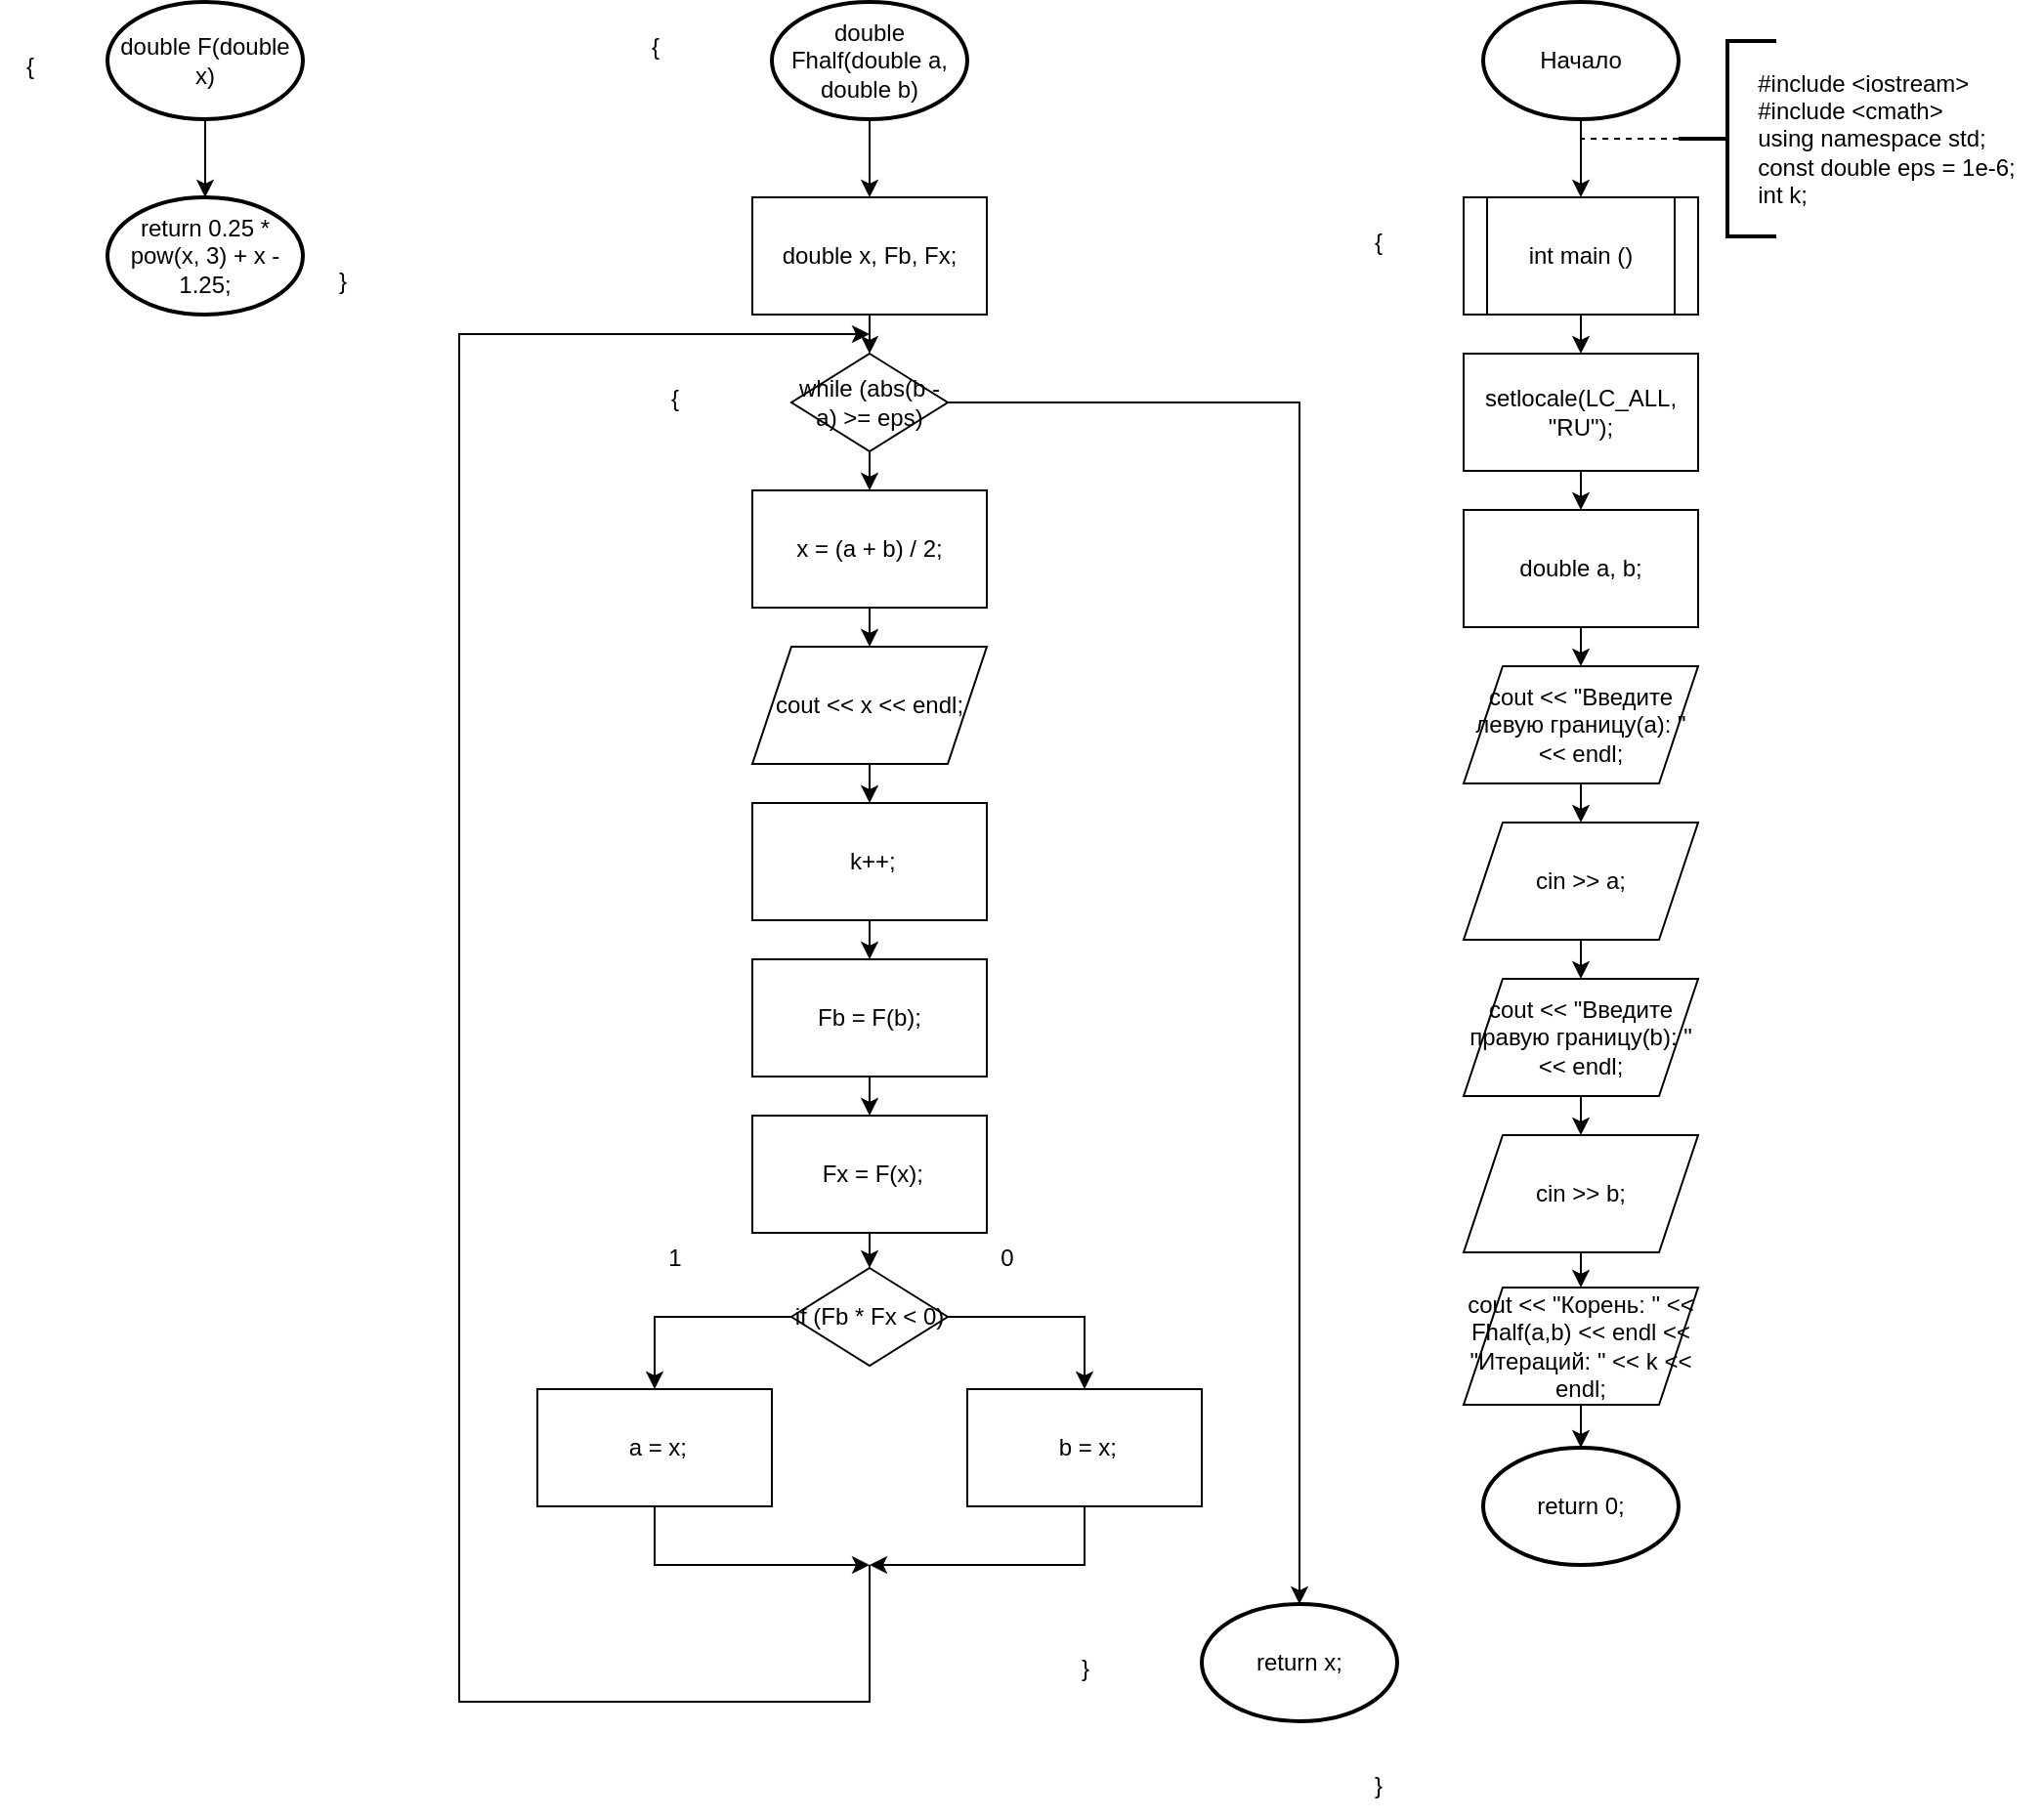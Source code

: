 <mxfile version="25.0.2">
  <diagram name="Страница — 1" id="E9sKwaxfP-fNiSZCLzTv">
    <mxGraphModel dx="2977" dy="1195" grid="1" gridSize="10" guides="1" tooltips="1" connect="1" arrows="1" fold="1" page="1" pageScale="1" pageWidth="827" pageHeight="1169" math="0" shadow="0">
      <root>
        <mxCell id="0" />
        <mxCell id="1" parent="0" />
        <mxCell id="Q1UHGMPuRqwZU61wN0WA-6" style="edgeStyle=orthogonalEdgeStyle;rounded=0;orthogonalLoop=1;jettySize=auto;html=1;exitX=0.5;exitY=1;exitDx=0;exitDy=0;exitPerimeter=0;entryX=0.5;entryY=0;entryDx=0;entryDy=0;" parent="1" source="Q1UHGMPuRqwZU61wN0WA-1" target="Q1UHGMPuRqwZU61wN0WA-5" edge="1">
          <mxGeometry relative="1" as="geometry" />
        </mxCell>
        <mxCell id="Q1UHGMPuRqwZU61wN0WA-1" value="Начало" style="strokeWidth=2;html=1;shape=mxgraph.flowchart.start_1;whiteSpace=wrap;" parent="1" vertex="1">
          <mxGeometry x="364" y="10" width="100" height="60" as="geometry" />
        </mxCell>
        <mxCell id="Q1UHGMPuRqwZU61wN0WA-2" value="" style="strokeWidth=2;html=1;shape=mxgraph.flowchart.annotation_2;align=left;labelPosition=right;pointerEvents=1;" parent="1" vertex="1">
          <mxGeometry x="464" y="30" width="50" height="100" as="geometry" />
        </mxCell>
        <mxCell id="Q1UHGMPuRqwZU61wN0WA-3" value="&lt;div style=&quot;text-align: justify;&quot;&gt;#include &amp;lt;iostream&amp;gt;&lt;/div&gt;&lt;div style=&quot;text-align: justify;&quot;&gt;#include &amp;lt;cmath&amp;gt;&lt;/div&gt;&lt;div style=&quot;text-align: justify;&quot;&gt;using namespace std;&lt;/div&gt;&lt;div style=&quot;text-align: justify;&quot;&gt;const double eps = 1e-6;&lt;/div&gt;&lt;div style=&quot;text-align: justify;&quot;&gt;int k;&lt;/div&gt;" style="text;html=1;align=center;verticalAlign=middle;resizable=0;points=[];autosize=1;strokeColor=none;fillColor=none;" parent="1" vertex="1">
          <mxGeometry x="490" y="35" width="160" height="90" as="geometry" />
        </mxCell>
        <mxCell id="Q1UHGMPuRqwZU61wN0WA-4" value="" style="endArrow=none;dashed=1;html=1;rounded=0;entryX=0.5;entryY=1;entryDx=0;entryDy=0;entryPerimeter=0;exitX=0;exitY=0.5;exitDx=0;exitDy=0;exitPerimeter=0;" parent="1" source="Q1UHGMPuRqwZU61wN0WA-2" target="Q1UHGMPuRqwZU61wN0WA-1" edge="1">
          <mxGeometry width="50" height="50" relative="1" as="geometry">
            <mxPoint x="390" y="180" as="sourcePoint" />
            <mxPoint x="440" y="130" as="targetPoint" />
            <Array as="points">
              <mxPoint x="414" y="80" />
            </Array>
          </mxGeometry>
        </mxCell>
        <mxCell id="Q1UHGMPuRqwZU61wN0WA-14" style="edgeStyle=orthogonalEdgeStyle;rounded=0;orthogonalLoop=1;jettySize=auto;html=1;exitX=0.5;exitY=1;exitDx=0;exitDy=0;entryX=0.5;entryY=0;entryDx=0;entryDy=0;" parent="1" source="Q1UHGMPuRqwZU61wN0WA-5" target="Q1UHGMPuRqwZU61wN0WA-7" edge="1">
          <mxGeometry relative="1" as="geometry" />
        </mxCell>
        <mxCell id="Q1UHGMPuRqwZU61wN0WA-5" value="int main ()" style="shape=process;whiteSpace=wrap;html=1;backgroundOutline=1;" parent="1" vertex="1">
          <mxGeometry x="354" y="110" width="120" height="60" as="geometry" />
        </mxCell>
        <mxCell id="Q1UHGMPuRqwZU61wN0WA-15" style="edgeStyle=orthogonalEdgeStyle;rounded=0;orthogonalLoop=1;jettySize=auto;html=1;exitX=0.5;exitY=1;exitDx=0;exitDy=0;entryX=0.5;entryY=0;entryDx=0;entryDy=0;" parent="1" source="Q1UHGMPuRqwZU61wN0WA-7" target="Q1UHGMPuRqwZU61wN0WA-8" edge="1">
          <mxGeometry relative="1" as="geometry" />
        </mxCell>
        <mxCell id="Q1UHGMPuRqwZU61wN0WA-7" value="setlocale(LC_ALL, &quot;RU&quot;);" style="rounded=0;whiteSpace=wrap;html=1;" parent="1" vertex="1">
          <mxGeometry x="354" y="190" width="120" height="60" as="geometry" />
        </mxCell>
        <mxCell id="Q1UHGMPuRqwZU61wN0WA-16" style="edgeStyle=orthogonalEdgeStyle;rounded=0;orthogonalLoop=1;jettySize=auto;html=1;exitX=0.5;exitY=1;exitDx=0;exitDy=0;entryX=0.5;entryY=0;entryDx=0;entryDy=0;" parent="1" source="Q1UHGMPuRqwZU61wN0WA-8" target="Q1UHGMPuRqwZU61wN0WA-9" edge="1">
          <mxGeometry relative="1" as="geometry" />
        </mxCell>
        <mxCell id="Q1UHGMPuRqwZU61wN0WA-8" value="double a, b;" style="rounded=0;whiteSpace=wrap;html=1;" parent="1" vertex="1">
          <mxGeometry x="354" y="270" width="120" height="60" as="geometry" />
        </mxCell>
        <mxCell id="Q1UHGMPuRqwZU61wN0WA-17" style="edgeStyle=orthogonalEdgeStyle;rounded=0;orthogonalLoop=1;jettySize=auto;html=1;exitX=0.5;exitY=1;exitDx=0;exitDy=0;entryX=0.5;entryY=0;entryDx=0;entryDy=0;" parent="1" source="Q1UHGMPuRqwZU61wN0WA-9" target="Q1UHGMPuRqwZU61wN0WA-10" edge="1">
          <mxGeometry relative="1" as="geometry" />
        </mxCell>
        <mxCell id="Q1UHGMPuRqwZU61wN0WA-9" value="cout &amp;lt;&amp;lt; &quot;Введите левую границу(a): &quot; &amp;lt;&amp;lt; endl;" style="shape=parallelogram;perimeter=parallelogramPerimeter;whiteSpace=wrap;html=1;fixedSize=1;" parent="1" vertex="1">
          <mxGeometry x="354" y="350" width="120" height="60" as="geometry" />
        </mxCell>
        <mxCell id="Q1UHGMPuRqwZU61wN0WA-18" style="edgeStyle=orthogonalEdgeStyle;rounded=0;orthogonalLoop=1;jettySize=auto;html=1;exitX=0.5;exitY=1;exitDx=0;exitDy=0;entryX=0.5;entryY=0;entryDx=0;entryDy=0;" parent="1" source="Q1UHGMPuRqwZU61wN0WA-10" target="Q1UHGMPuRqwZU61wN0WA-11" edge="1">
          <mxGeometry relative="1" as="geometry" />
        </mxCell>
        <mxCell id="Q1UHGMPuRqwZU61wN0WA-10" value="cin &amp;gt;&amp;gt; a;" style="shape=parallelogram;perimeter=parallelogramPerimeter;whiteSpace=wrap;html=1;fixedSize=1;" parent="1" vertex="1">
          <mxGeometry x="354" y="430" width="120" height="60" as="geometry" />
        </mxCell>
        <mxCell id="Q1UHGMPuRqwZU61wN0WA-19" style="edgeStyle=orthogonalEdgeStyle;rounded=0;orthogonalLoop=1;jettySize=auto;html=1;exitX=0.5;exitY=1;exitDx=0;exitDy=0;entryX=0.5;entryY=0;entryDx=0;entryDy=0;" parent="1" source="Q1UHGMPuRqwZU61wN0WA-11" target="Q1UHGMPuRqwZU61wN0WA-12" edge="1">
          <mxGeometry relative="1" as="geometry" />
        </mxCell>
        <mxCell id="Q1UHGMPuRqwZU61wN0WA-11" value="cout &amp;lt;&amp;lt; &quot;Введите правую границу(b): &quot; &amp;lt;&amp;lt; endl;" style="shape=parallelogram;perimeter=parallelogramPerimeter;whiteSpace=wrap;html=1;fixedSize=1;" parent="1" vertex="1">
          <mxGeometry x="354" y="510" width="120" height="60" as="geometry" />
        </mxCell>
        <mxCell id="OnYJPN2SL7Rb9FnharML-68" style="edgeStyle=orthogonalEdgeStyle;rounded=0;orthogonalLoop=1;jettySize=auto;html=1;exitX=0.5;exitY=1;exitDx=0;exitDy=0;entryX=0.5;entryY=0;entryDx=0;entryDy=0;" edge="1" parent="1" source="Q1UHGMPuRqwZU61wN0WA-12" target="OnYJPN2SL7Rb9FnharML-66">
          <mxGeometry relative="1" as="geometry" />
        </mxCell>
        <mxCell id="Q1UHGMPuRqwZU61wN0WA-12" value="cin &amp;gt;&amp;gt; b;" style="shape=parallelogram;perimeter=parallelogramPerimeter;whiteSpace=wrap;html=1;fixedSize=1;" parent="1" vertex="1">
          <mxGeometry x="354" y="590" width="120" height="60" as="geometry" />
        </mxCell>
        <mxCell id="Q1UHGMPuRqwZU61wN0WA-46" value="{" style="text;html=1;align=center;verticalAlign=middle;resizable=0;points=[];autosize=1;strokeColor=none;fillColor=none;" parent="1" vertex="1">
          <mxGeometry x="295" y="118" width="30" height="30" as="geometry" />
        </mxCell>
        <mxCell id="OnYJPN2SL7Rb9FnharML-3" style="edgeStyle=orthogonalEdgeStyle;rounded=0;orthogonalLoop=1;jettySize=auto;html=1;exitX=0.5;exitY=1;exitDx=0;exitDy=0;exitPerimeter=0;entryX=0.5;entryY=0;entryDx=0;entryDy=0;" edge="1" parent="1" source="OnYJPN2SL7Rb9FnharML-1" target="OnYJPN2SL7Rb9FnharML-2">
          <mxGeometry relative="1" as="geometry" />
        </mxCell>
        <mxCell id="OnYJPN2SL7Rb9FnharML-1" value="double Fhalf(double a, double b)" style="strokeWidth=2;html=1;shape=mxgraph.flowchart.start_1;whiteSpace=wrap;" vertex="1" parent="1">
          <mxGeometry y="10" width="100" height="60" as="geometry" />
        </mxCell>
        <mxCell id="OnYJPN2SL7Rb9FnharML-39" style="edgeStyle=orthogonalEdgeStyle;rounded=0;orthogonalLoop=1;jettySize=auto;html=1;exitX=0.5;exitY=1;exitDx=0;exitDy=0;entryX=0.5;entryY=0;entryDx=0;entryDy=0;" edge="1" parent="1" source="OnYJPN2SL7Rb9FnharML-2" target="OnYJPN2SL7Rb9FnharML-29">
          <mxGeometry relative="1" as="geometry" />
        </mxCell>
        <mxCell id="OnYJPN2SL7Rb9FnharML-2" value="double x, Fb, Fx;" style="rounded=0;whiteSpace=wrap;html=1;" vertex="1" parent="1">
          <mxGeometry x="-10" y="110" width="120" height="60" as="geometry" />
        </mxCell>
        <mxCell id="OnYJPN2SL7Rb9FnharML-40" style="edgeStyle=orthogonalEdgeStyle;rounded=0;orthogonalLoop=1;jettySize=auto;html=1;exitX=0.5;exitY=1;exitDx=0;exitDy=0;entryX=0.5;entryY=0;entryDx=0;entryDy=0;" edge="1" parent="1" source="OnYJPN2SL7Rb9FnharML-29" target="OnYJPN2SL7Rb9FnharML-30">
          <mxGeometry relative="1" as="geometry" />
        </mxCell>
        <mxCell id="OnYJPN2SL7Rb9FnharML-29" value="while (abs(b - a) &amp;gt;= eps)" style="rhombus;whiteSpace=wrap;html=1;" vertex="1" parent="1">
          <mxGeometry x="10" y="190" width="80" height="50" as="geometry" />
        </mxCell>
        <mxCell id="OnYJPN2SL7Rb9FnharML-41" style="edgeStyle=orthogonalEdgeStyle;rounded=0;orthogonalLoop=1;jettySize=auto;html=1;exitX=0.5;exitY=1;exitDx=0;exitDy=0;entryX=0.5;entryY=0;entryDx=0;entryDy=0;" edge="1" parent="1" source="OnYJPN2SL7Rb9FnharML-30" target="OnYJPN2SL7Rb9FnharML-31">
          <mxGeometry relative="1" as="geometry" />
        </mxCell>
        <mxCell id="OnYJPN2SL7Rb9FnharML-30" value="x = (a + b) / 2;" style="rounded=0;whiteSpace=wrap;html=1;" vertex="1" parent="1">
          <mxGeometry x="-10" y="260" width="120" height="60" as="geometry" />
        </mxCell>
        <mxCell id="OnYJPN2SL7Rb9FnharML-42" style="edgeStyle=orthogonalEdgeStyle;rounded=0;orthogonalLoop=1;jettySize=auto;html=1;exitX=0.5;exitY=1;exitDx=0;exitDy=0;entryX=0.5;entryY=0;entryDx=0;entryDy=0;" edge="1" parent="1" source="OnYJPN2SL7Rb9FnharML-31" target="OnYJPN2SL7Rb9FnharML-32">
          <mxGeometry relative="1" as="geometry" />
        </mxCell>
        <mxCell id="OnYJPN2SL7Rb9FnharML-31" value="cout &amp;lt;&amp;lt; x &amp;lt;&amp;lt; endl;" style="shape=parallelogram;perimeter=parallelogramPerimeter;whiteSpace=wrap;html=1;fixedSize=1;" vertex="1" parent="1">
          <mxGeometry x="-10" y="340" width="120" height="60" as="geometry" />
        </mxCell>
        <mxCell id="OnYJPN2SL7Rb9FnharML-43" style="edgeStyle=orthogonalEdgeStyle;rounded=0;orthogonalLoop=1;jettySize=auto;html=1;exitX=0.5;exitY=1;exitDx=0;exitDy=0;entryX=0.5;entryY=0;entryDx=0;entryDy=0;" edge="1" parent="1" source="OnYJPN2SL7Rb9FnharML-32" target="OnYJPN2SL7Rb9FnharML-33">
          <mxGeometry relative="1" as="geometry" />
        </mxCell>
        <mxCell id="OnYJPN2SL7Rb9FnharML-32" value="&amp;nbsp;k++;" style="rounded=0;whiteSpace=wrap;html=1;" vertex="1" parent="1">
          <mxGeometry x="-10" y="420" width="120" height="60" as="geometry" />
        </mxCell>
        <mxCell id="OnYJPN2SL7Rb9FnharML-44" style="edgeStyle=orthogonalEdgeStyle;rounded=0;orthogonalLoop=1;jettySize=auto;html=1;exitX=0.5;exitY=1;exitDx=0;exitDy=0;entryX=0.5;entryY=0;entryDx=0;entryDy=0;" edge="1" parent="1" source="OnYJPN2SL7Rb9FnharML-33" target="OnYJPN2SL7Rb9FnharML-34">
          <mxGeometry relative="1" as="geometry" />
        </mxCell>
        <mxCell id="OnYJPN2SL7Rb9FnharML-33" value="Fb = F(b);" style="rounded=0;whiteSpace=wrap;html=1;" vertex="1" parent="1">
          <mxGeometry x="-10" y="500" width="120" height="60" as="geometry" />
        </mxCell>
        <mxCell id="OnYJPN2SL7Rb9FnharML-45" style="edgeStyle=orthogonalEdgeStyle;rounded=0;orthogonalLoop=1;jettySize=auto;html=1;exitX=0.5;exitY=1;exitDx=0;exitDy=0;entryX=0.5;entryY=0;entryDx=0;entryDy=0;" edge="1" parent="1" source="OnYJPN2SL7Rb9FnharML-34" target="OnYJPN2SL7Rb9FnharML-35">
          <mxGeometry relative="1" as="geometry" />
        </mxCell>
        <mxCell id="OnYJPN2SL7Rb9FnharML-34" value="&amp;nbsp;Fx = F(x);" style="rounded=0;whiteSpace=wrap;html=1;" vertex="1" parent="1">
          <mxGeometry x="-10" y="580" width="120" height="60" as="geometry" />
        </mxCell>
        <mxCell id="OnYJPN2SL7Rb9FnharML-46" style="edgeStyle=orthogonalEdgeStyle;rounded=0;orthogonalLoop=1;jettySize=auto;html=1;exitX=0;exitY=0.5;exitDx=0;exitDy=0;entryX=0.5;entryY=0;entryDx=0;entryDy=0;" edge="1" parent="1" source="OnYJPN2SL7Rb9FnharML-35" target="OnYJPN2SL7Rb9FnharML-36">
          <mxGeometry relative="1" as="geometry" />
        </mxCell>
        <mxCell id="OnYJPN2SL7Rb9FnharML-47" style="edgeStyle=orthogonalEdgeStyle;rounded=0;orthogonalLoop=1;jettySize=auto;html=1;exitX=1;exitY=0.5;exitDx=0;exitDy=0;entryX=0.5;entryY=0;entryDx=0;entryDy=0;" edge="1" parent="1" source="OnYJPN2SL7Rb9FnharML-35" target="OnYJPN2SL7Rb9FnharML-37">
          <mxGeometry relative="1" as="geometry" />
        </mxCell>
        <mxCell id="OnYJPN2SL7Rb9FnharML-35" value="if (Fb * Fx &amp;lt; 0)" style="rhombus;whiteSpace=wrap;html=1;" vertex="1" parent="1">
          <mxGeometry x="10" y="658" width="80" height="50" as="geometry" />
        </mxCell>
        <mxCell id="OnYJPN2SL7Rb9FnharML-36" value="&amp;nbsp;a = x;" style="rounded=0;whiteSpace=wrap;html=1;" vertex="1" parent="1">
          <mxGeometry x="-120" y="720" width="120" height="60" as="geometry" />
        </mxCell>
        <mxCell id="OnYJPN2SL7Rb9FnharML-37" value="&amp;nbsp;b = x;" style="rounded=0;whiteSpace=wrap;html=1;" vertex="1" parent="1">
          <mxGeometry x="100" y="720" width="120" height="60" as="geometry" />
        </mxCell>
        <mxCell id="OnYJPN2SL7Rb9FnharML-38" value="return x;" style="strokeWidth=2;html=1;shape=mxgraph.flowchart.start_1;whiteSpace=wrap;" vertex="1" parent="1">
          <mxGeometry x="220" y="830" width="100" height="60" as="geometry" />
        </mxCell>
        <mxCell id="OnYJPN2SL7Rb9FnharML-49" value="" style="endArrow=classic;html=1;rounded=0;exitX=0.5;exitY=1;exitDx=0;exitDy=0;" edge="1" parent="1" source="OnYJPN2SL7Rb9FnharML-36">
          <mxGeometry width="50" height="50" relative="1" as="geometry">
            <mxPoint y="860" as="sourcePoint" />
            <mxPoint x="50" y="810" as="targetPoint" />
            <Array as="points">
              <mxPoint x="-60" y="810" />
            </Array>
          </mxGeometry>
        </mxCell>
        <mxCell id="OnYJPN2SL7Rb9FnharML-50" value="" style="endArrow=classic;html=1;rounded=0;exitX=0.5;exitY=1;exitDx=0;exitDy=0;" edge="1" parent="1" source="OnYJPN2SL7Rb9FnharML-37">
          <mxGeometry width="50" height="50" relative="1" as="geometry">
            <mxPoint y="860" as="sourcePoint" />
            <mxPoint x="50" y="810" as="targetPoint" />
            <Array as="points">
              <mxPoint x="160" y="810" />
            </Array>
          </mxGeometry>
        </mxCell>
        <mxCell id="OnYJPN2SL7Rb9FnharML-51" value="" style="endArrow=classic;html=1;rounded=0;" edge="1" parent="1">
          <mxGeometry width="50" height="50" relative="1" as="geometry">
            <mxPoint x="50" y="810" as="sourcePoint" />
            <mxPoint x="50" y="180" as="targetPoint" />
            <Array as="points">
              <mxPoint x="50" y="880" />
              <mxPoint x="-160" y="880" />
              <mxPoint x="-160" y="810" />
              <mxPoint x="-160" y="490" />
              <mxPoint x="-160" y="180" />
            </Array>
          </mxGeometry>
        </mxCell>
        <mxCell id="OnYJPN2SL7Rb9FnharML-52" value="1" style="text;html=1;align=center;verticalAlign=middle;resizable=0;points=[];autosize=1;strokeColor=none;fillColor=none;" vertex="1" parent="1">
          <mxGeometry x="-65" y="638" width="30" height="30" as="geometry" />
        </mxCell>
        <mxCell id="OnYJPN2SL7Rb9FnharML-53" value="0" style="text;html=1;align=center;verticalAlign=middle;resizable=0;points=[];autosize=1;strokeColor=none;fillColor=none;" vertex="1" parent="1">
          <mxGeometry x="105" y="638" width="30" height="30" as="geometry" />
        </mxCell>
        <mxCell id="OnYJPN2SL7Rb9FnharML-54" style="edgeStyle=orthogonalEdgeStyle;rounded=0;orthogonalLoop=1;jettySize=auto;html=1;exitX=1;exitY=0.5;exitDx=0;exitDy=0;entryX=0.5;entryY=0;entryDx=0;entryDy=0;entryPerimeter=0;" edge="1" parent="1" source="OnYJPN2SL7Rb9FnharML-29" target="OnYJPN2SL7Rb9FnharML-38">
          <mxGeometry relative="1" as="geometry" />
        </mxCell>
        <mxCell id="OnYJPN2SL7Rb9FnharML-55" value="double F(double x)" style="strokeWidth=2;html=1;shape=mxgraph.flowchart.start_1;whiteSpace=wrap;" vertex="1" parent="1">
          <mxGeometry x="-340" y="10" width="100" height="60" as="geometry" />
        </mxCell>
        <mxCell id="OnYJPN2SL7Rb9FnharML-56" value="return 0.25 * pow(x, 3) + x - 1.25;" style="strokeWidth=2;html=1;shape=mxgraph.flowchart.start_1;whiteSpace=wrap;" vertex="1" parent="1">
          <mxGeometry x="-340" y="110" width="100" height="60" as="geometry" />
        </mxCell>
        <mxCell id="OnYJPN2SL7Rb9FnharML-57" style="edgeStyle=orthogonalEdgeStyle;rounded=0;orthogonalLoop=1;jettySize=auto;html=1;exitX=0.5;exitY=1;exitDx=0;exitDy=0;exitPerimeter=0;entryX=0.5;entryY=0;entryDx=0;entryDy=0;entryPerimeter=0;" edge="1" parent="1" source="OnYJPN2SL7Rb9FnharML-55" target="OnYJPN2SL7Rb9FnharML-56">
          <mxGeometry relative="1" as="geometry" />
        </mxCell>
        <mxCell id="OnYJPN2SL7Rb9FnharML-58" value="{" style="text;html=1;align=center;verticalAlign=middle;resizable=0;points=[];autosize=1;strokeColor=none;fillColor=none;" vertex="1" parent="1">
          <mxGeometry x="-395" y="28" width="30" height="30" as="geometry" />
        </mxCell>
        <mxCell id="OnYJPN2SL7Rb9FnharML-59" value="}" style="text;html=1;align=center;verticalAlign=middle;resizable=0;points=[];autosize=1;strokeColor=none;fillColor=none;" vertex="1" parent="1">
          <mxGeometry x="-235" y="138" width="30" height="30" as="geometry" />
        </mxCell>
        <mxCell id="OnYJPN2SL7Rb9FnharML-60" value="{" style="text;html=1;align=center;verticalAlign=middle;resizable=0;points=[];autosize=1;strokeColor=none;fillColor=none;" vertex="1" parent="1">
          <mxGeometry x="-75" y="18" width="30" height="30" as="geometry" />
        </mxCell>
        <mxCell id="OnYJPN2SL7Rb9FnharML-62" value="}" style="text;html=1;align=center;verticalAlign=middle;resizable=0;points=[];autosize=1;strokeColor=none;fillColor=none;" vertex="1" parent="1">
          <mxGeometry x="295" y="908" width="30" height="30" as="geometry" />
        </mxCell>
        <mxCell id="OnYJPN2SL7Rb9FnharML-63" value="{" style="text;html=1;align=center;verticalAlign=middle;resizable=0;points=[];autosize=1;strokeColor=none;fillColor=none;" vertex="1" parent="1">
          <mxGeometry x="-65" y="198" width="30" height="30" as="geometry" />
        </mxCell>
        <mxCell id="OnYJPN2SL7Rb9FnharML-65" value="}" style="text;html=1;align=center;verticalAlign=middle;resizable=0;points=[];autosize=1;strokeColor=none;fillColor=none;" vertex="1" parent="1">
          <mxGeometry x="145" y="848" width="30" height="30" as="geometry" />
        </mxCell>
        <mxCell id="OnYJPN2SL7Rb9FnharML-66" value="cout &amp;lt;&amp;lt; &quot;Корень: &quot; &amp;lt;&amp;lt; Fhalf(a,b) &amp;lt;&amp;lt; endl &amp;lt;&amp;lt; &quot;Итераций: &quot; &amp;lt;&amp;lt; k &amp;lt;&amp;lt; endl;" style="shape=parallelogram;perimeter=parallelogramPerimeter;whiteSpace=wrap;html=1;fixedSize=1;" vertex="1" parent="1">
          <mxGeometry x="354" y="668" width="120" height="60" as="geometry" />
        </mxCell>
        <mxCell id="OnYJPN2SL7Rb9FnharML-67" value="return 0;" style="strokeWidth=2;html=1;shape=mxgraph.flowchart.start_1;whiteSpace=wrap;" vertex="1" parent="1">
          <mxGeometry x="364" y="750" width="100" height="60" as="geometry" />
        </mxCell>
        <mxCell id="OnYJPN2SL7Rb9FnharML-69" style="edgeStyle=orthogonalEdgeStyle;rounded=0;orthogonalLoop=1;jettySize=auto;html=1;exitX=0.5;exitY=1;exitDx=0;exitDy=0;entryX=0.5;entryY=0;entryDx=0;entryDy=0;entryPerimeter=0;" edge="1" parent="1" source="OnYJPN2SL7Rb9FnharML-66" target="OnYJPN2SL7Rb9FnharML-67">
          <mxGeometry relative="1" as="geometry" />
        </mxCell>
      </root>
    </mxGraphModel>
  </diagram>
</mxfile>
